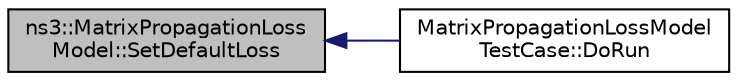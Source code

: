digraph "ns3::MatrixPropagationLossModel::SetDefaultLoss"
{
  edge [fontname="Helvetica",fontsize="10",labelfontname="Helvetica",labelfontsize="10"];
  node [fontname="Helvetica",fontsize="10",shape=record];
  rankdir="LR";
  Node1 [label="ns3::MatrixPropagationLoss\lModel::SetDefaultLoss",height=0.2,width=0.4,color="black", fillcolor="grey75", style="filled", fontcolor="black"];
  Node1 -> Node2 [dir="back",color="midnightblue",fontsize="10",style="solid"];
  Node2 [label="MatrixPropagationLossModel\lTestCase::DoRun",height=0.2,width=0.4,color="black", fillcolor="white", style="filled",URL="$d6/dd7/classMatrixPropagationLossModelTestCase.html#a31340c08bcf36d34a1734784cd376ae3",tooltip="Implementation to actually run this TestCase. "];
}
